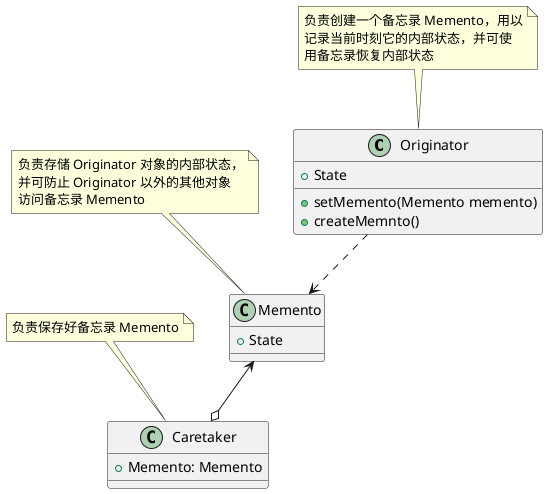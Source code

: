 @startuml design

class Originator {
    + State
    + setMemento(Memento memento)
    + createMemnto()
}

note top of Originator
负责创建一个备忘录 Memento，用以
记录当前时刻它的内部状态，并可使
用备忘录恢复内部状态
end note

class Memento {
    + State
}

note top of Memento
负责存储 Originator 对象的内部状态，
并可防止 Originator 以外的其他对象
访问备忘录 Memento
end note

Originator ..> Memento

class Caretaker{
    + Memento: Memento
}

note top of Caretaker
负责保存好备忘录 Memento
end note

Memento <--o Caretaker

@enduml